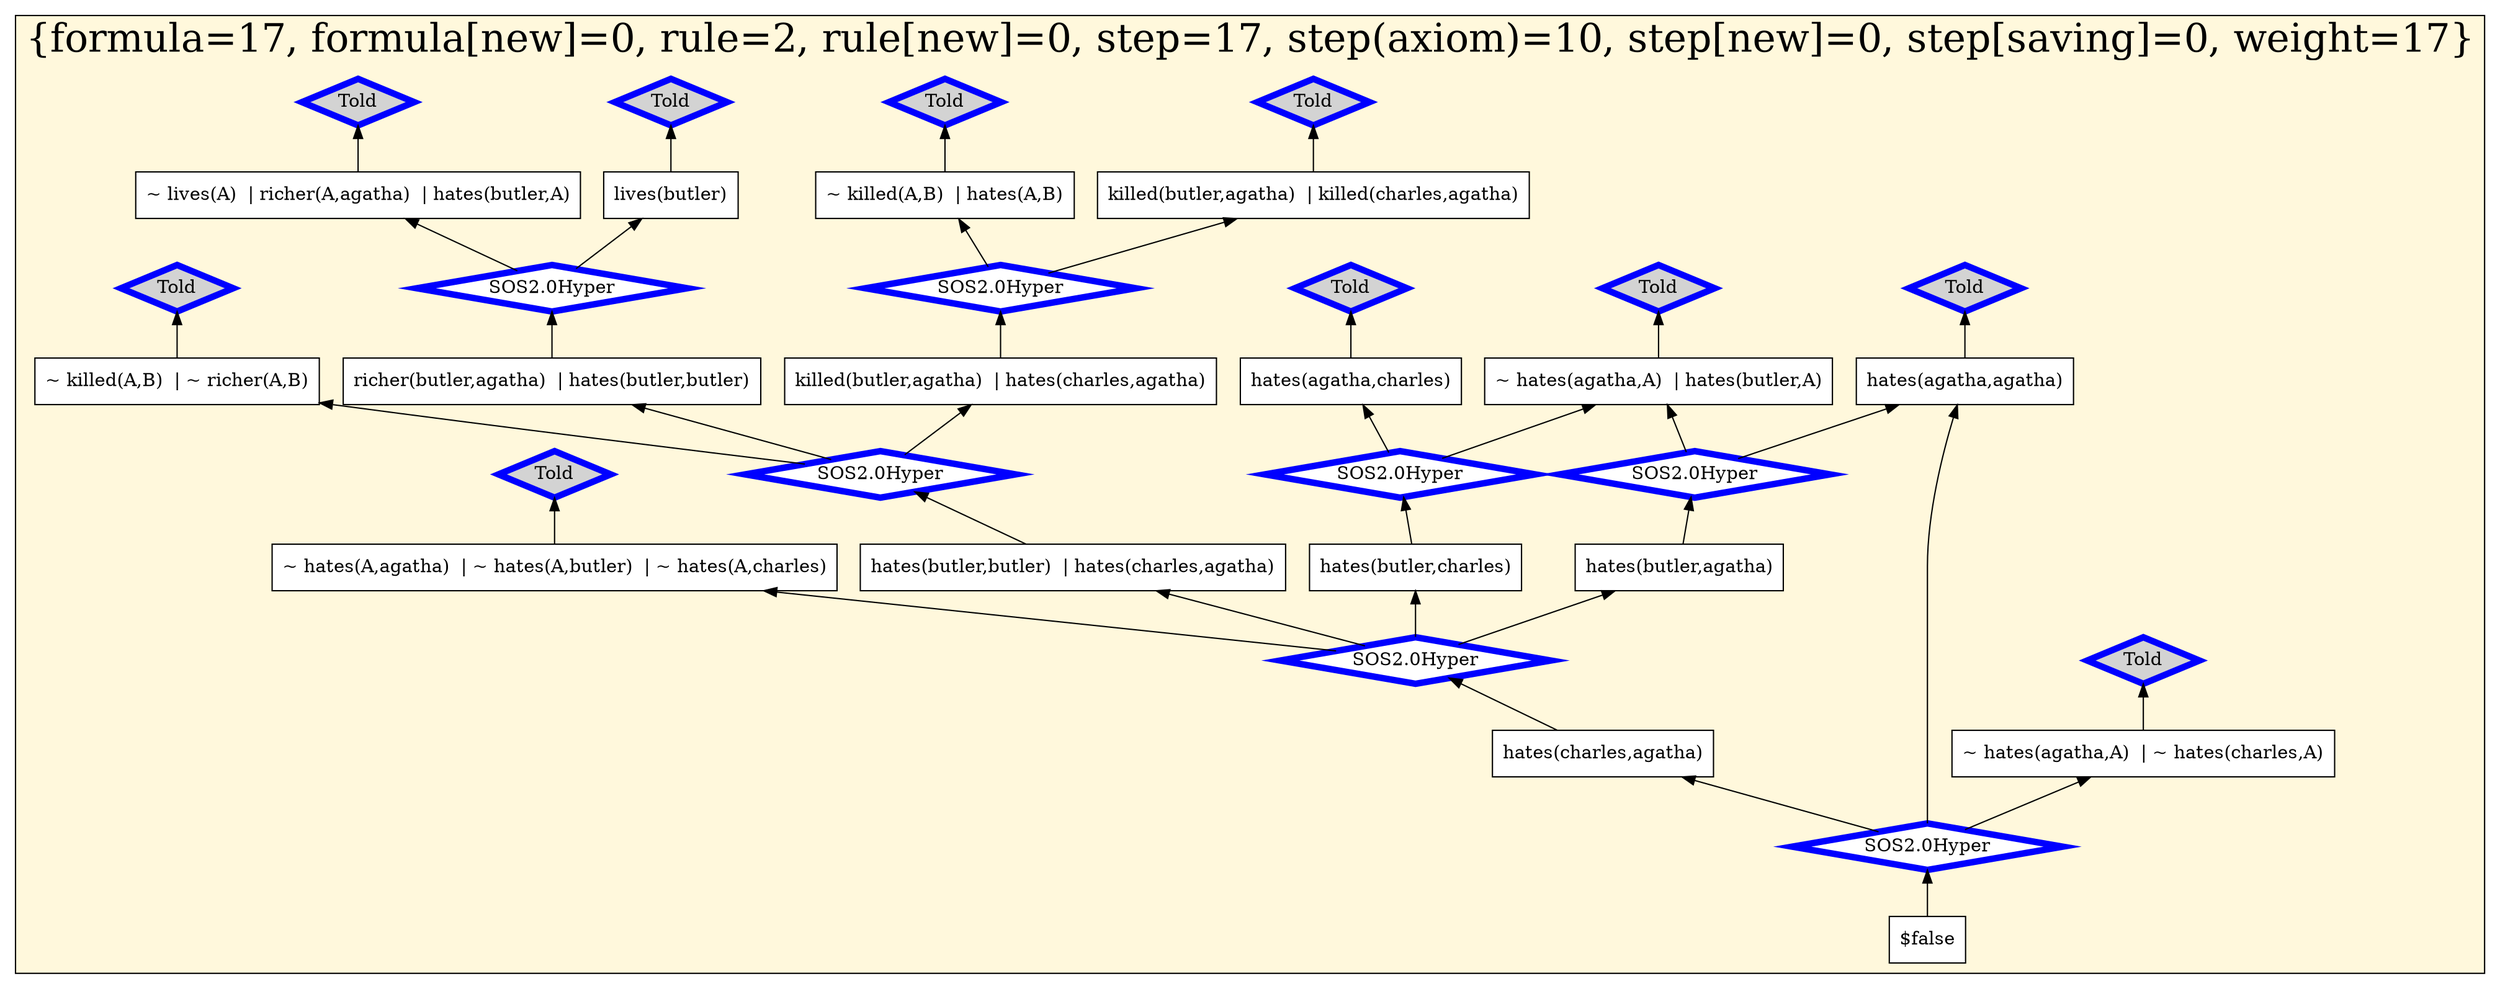 digraph g 
{ rankdir=BT;
   
  "x_95" [ URL="http://inference-web.org/proofs/tptp/Solutions/PUZ/PUZ001-1/SOS---2.0/answer.owl#ns_3_conclusion" color="black" shape="box" label="~ hates(A,agatha)  | ~ hates(A,butler)  | ~ hates(A,charles)" fillcolor="white" style="filled"  ];
  "x_483" [ URL="http://inference-web.org/proofs/tptp/Solutions/PUZ/PUZ001-1/SOS---2.0/answer.owl#ns_19_conclusion" color="black" shape="box" label="hates(butler,butler)  | hates(charles,agatha)" fillcolor="white" style="filled"  ];
  "x_187" [ URL="http://inference-web.org/proofs/tptp/Solutions/PUZ/PUZ001-1/SOS---2.0/answer.owl#ns_1_conclusion" color="black" shape="box" label="~ killed(A,B)  | ~ richer(A,B)" fillcolor="white" style="filled"  ];
  "x_268" [ URL="http://inference-web.org/proofs/tptp/Solutions/PUZ/PUZ001-1/SOS---2.0/answer.owl#ns_17_conclusion" color="black" shape="box" label="hates(butler,charles)" fillcolor="white" style="filled"  ];
  "x_90" [ URL="http://inference-web.org/proofs/tptp/Solutions/PUZ/PUZ001-1/SOS---2.0/answer.owl#ns_21_conclusion" color="black" shape="box" label="hates(charles,agatha)" fillcolor="white" style="filled"  ];
  "x_113" [ URL="http://inference-web.org/proofs/tptp/Solutions/PUZ/PUZ001-1/SOS---2.0/answer.owl#ns_15_conclusion" color="black" shape="box" label="hates(butler,agatha)" fillcolor="white" style="filled"  ];
  "x_295" [ URL="http://inference-web.org/proofs/tptp/Solutions/PUZ/PUZ001-1/SOS---2.0/answer.owl#ns_4_conclusion" color="black" shape="box" label="~ killed(A,B)  | hates(A,B)" fillcolor="white" style="filled"  ];
  "x_427" [ URL="http://inference-web.org/proofs/tptp/Solutions/PUZ/PUZ001-1/SOS---2.0/answer.owl#ns_14_conclusion" color="black" shape="box" label="richer(butler,agatha)  | hates(butler,butler)" fillcolor="white" style="filled"  ];
  "x_81" [ URL="http://inference-web.org/proofs/tptp/Solutions/PUZ/PUZ001-1/SOS---2.0/answer.owl#ns_23_conclusion" color="black" shape="box" label="$false" fillcolor="white" style="filled"  ];
  "x_134" [ URL="http://inference-web.org/proofs/tptp/Solutions/PUZ/PUZ001-1/SOS---2.0/answer.owl#ns_10_conclusion" color="black" shape="box" label="hates(agatha,agatha)" fillcolor="white" style="filled"  ];
  "x_449" [ URL="http://inference-web.org/proofs/tptp/Solutions/PUZ/PUZ001-1/SOS---2.0/answer.owl#ns_6_conclusion" color="black" shape="box" label="~ lives(A)  | richer(A,agatha)  | hates(butler,A)" fillcolor="white" style="filled"  ];
  "x_210" [ URL="http://inference-web.org/proofs/tptp/Solutions/PUZ/PUZ001-1/SOS---2.0/answer.owl#ns_2_conclusion" color="black" shape="box" label="~ hates(agatha,A)  | ~ hates(charles,A)" fillcolor="white" style="filled"  ];
  "x_356" [ URL="http://inference-web.org/proofs/tptp/Solutions/PUZ/PUZ001-1/SOS---2.0/answer.owl#ns_8_conclusion" color="black" shape="box" label="lives(butler)" fillcolor="white" style="filled"  ];
  "x_336" [ URL="http://inference-web.org/proofs/tptp/Solutions/PUZ/PUZ001-1/SOS---2.0/answer.owl#ns_11_conclusion" color="black" shape="box" label="hates(agatha,charles)" fillcolor="white" style="filled"  ];
  "x_254" [ URL="http://inference-web.org/proofs/tptp/Solutions/PUZ/PUZ001-1/SOS---2.0/answer.owl#ns_5_conclusion" color="black" shape="box" label="~ hates(agatha,A)  | hates(butler,A)" fillcolor="white" style="filled"  ];
  "x_174" [ URL="http://inference-web.org/proofs/tptp/Solutions/PUZ/PUZ001-1/SOS---2.0/answer.owl#ns_18_conclusion" color="black" shape="box" label="killed(butler,agatha)  | hates(charles,agatha)" fillcolor="white" style="filled"  ];
  "x_142" [ URL="http://inference-web.org/proofs/tptp/Solutions/PUZ/PUZ001-1/SOS---2.0/answer.owl#ns_12_conclusion" color="black" shape="box" label="killed(butler,agatha)  | killed(charles,agatha)" fillcolor="white" style="filled"  ];
  "-362a61dd:124347a9339:-6bae" [ URL="http://browser.inference-web.org/iwbrowser/BrowseNodeSet?url=http%3A%2F%2Finference-web.org%2Fproofs%2Ftptp%2FSolutions%2FPUZ%2FPUZ001-1%2FSOS---2.0%2Fanswer.owl%23ns_8" color="blue" shape="diamond" label="Told" fillcolor="lightgrey" style="filled" penwidth="5"  ];
  "x_356" -> "-362a61dd:124347a9339:-6bae";
  "-362a61dd:124347a9339:-6bca" [ URL="http://browser.inference-web.org/iwbrowser/BrowseNodeSet?url=http%3A%2F%2Finference-web.org%2Fproofs%2Ftptp%2FSolutions%2FPUZ%2FPUZ001-1%2FSOS---2.0%2Fanswer.owl%23ns_15" color="blue" shape="diamond" label="SOS2.0Hyper" fillcolor="white" style="filled" penwidth="5"  ];
  "x_113" -> "-362a61dd:124347a9339:-6bca";
  "-362a61dd:124347a9339:-6bca" -> "x_134";
  "-362a61dd:124347a9339:-6bca" -> "x_254";
  "-362a61dd:124347a9339:-6bb1" [ URL="http://browser.inference-web.org/iwbrowser/BrowseNodeSet?url=http%3A%2F%2Finference-web.org%2Fproofs%2Ftptp%2FSolutions%2FPUZ%2FPUZ001-1%2FSOS---2.0%2Fanswer.owl%23ns_6" color="blue" shape="diamond" label="Told" fillcolor="lightgrey" style="filled" penwidth="5"  ];
  "x_449" -> "-362a61dd:124347a9339:-6bb1";
  "-362a61dd:124347a9339:-6bdb" [ URL="http://browser.inference-web.org/iwbrowser/BrowseNodeSet?url=http%3A%2F%2Finference-web.org%2Fproofs%2Ftptp%2FSolutions%2FPUZ%2FPUZ001-1%2FSOS---2.0%2Fanswer.owl%23ns_2" color="blue" shape="diamond" label="Told" fillcolor="lightgrey" style="filled" penwidth="5"  ];
  "x_210" -> "-362a61dd:124347a9339:-6bdb";
  "-362a61dd:124347a9339:-6bb4" [ URL="http://browser.inference-web.org/iwbrowser/BrowseNodeSet?url=http%3A%2F%2Finference-web.org%2Fproofs%2Ftptp%2FSolutions%2FPUZ%2FPUZ001-1%2FSOS---2.0%2Fanswer.owl%23ns_14" color="blue" shape="diamond" label="SOS2.0Hyper" fillcolor="white" style="filled" penwidth="5"  ];
  "x_427" -> "-362a61dd:124347a9339:-6bb4";
  "-362a61dd:124347a9339:-6bb4" -> "x_356";
  "-362a61dd:124347a9339:-6bb4" -> "x_449";
  "-362a61dd:124347a9339:-6bc4" [ URL="http://browser.inference-web.org/iwbrowser/BrowseNodeSet?url=http%3A%2F%2Finference-web.org%2Fproofs%2Ftptp%2FSolutions%2FPUZ%2FPUZ001-1%2FSOS---2.0%2Fanswer.owl%23ns_19" color="blue" shape="diamond" label="SOS2.0Hyper" fillcolor="white" style="filled" penwidth="5"  ];
  "x_483" -> "-362a61dd:124347a9339:-6bc4";
  "-362a61dd:124347a9339:-6bc4" -> "x_174";
  "-362a61dd:124347a9339:-6bc4" -> "x_187";
  "-362a61dd:124347a9339:-6bc4" -> "x_427";
  "-362a61dd:124347a9339:-6bc0" [ URL="http://browser.inference-web.org/iwbrowser/BrowseNodeSet?url=http%3A%2F%2Finference-web.org%2Fproofs%2Ftptp%2FSolutions%2FPUZ%2FPUZ001-1%2FSOS---2.0%2Fanswer.owl%23ns_18" color="blue" shape="diamond" label="SOS2.0Hyper" fillcolor="white" style="filled" penwidth="5"  ];
  "x_174" -> "-362a61dd:124347a9339:-6bc0";
  "-362a61dd:124347a9339:-6bc0" -> "x_142";
  "-362a61dd:124347a9339:-6bc0" -> "x_295";
  "-362a61dd:124347a9339:-6bd3" [ URL="http://browser.inference-web.org/iwbrowser/BrowseNodeSet?url=http%3A%2F%2Finference-web.org%2Fproofs%2Ftptp%2FSolutions%2FPUZ%2FPUZ001-1%2FSOS---2.0%2Fanswer.owl%23ns_17" color="blue" shape="diamond" label="SOS2.0Hyper" fillcolor="white" style="filled" penwidth="5"  ];
  "x_268" -> "-362a61dd:124347a9339:-6bd3";
  "-362a61dd:124347a9339:-6bd3" -> "x_254";
  "-362a61dd:124347a9339:-6bd3" -> "x_336";
  "-362a61dd:124347a9339:-6bb7" [ URL="http://browser.inference-web.org/iwbrowser/BrowseNodeSet?url=http%3A%2F%2Finference-web.org%2Fproofs%2Ftptp%2FSolutions%2FPUZ%2FPUZ001-1%2FSOS---2.0%2Fanswer.owl%23ns_1" color="blue" shape="diamond" label="Told" fillcolor="lightgrey" style="filled" penwidth="5"  ];
  "x_187" -> "-362a61dd:124347a9339:-6bb7";
  "-362a61dd:124347a9339:-6bd0" [ URL="http://browser.inference-web.org/iwbrowser/BrowseNodeSet?url=http%3A%2F%2Finference-web.org%2Fproofs%2Ftptp%2FSolutions%2FPUZ%2FPUZ001-1%2FSOS---2.0%2Fanswer.owl%23ns_5" color="blue" shape="diamond" label="Told" fillcolor="lightgrey" style="filled" penwidth="5"  ];
  "x_254" -> "-362a61dd:124347a9339:-6bd0";
  "-362a61dd:124347a9339:-6bde" [ URL="http://browser.inference-web.org/iwbrowser/BrowseNodeSet?url=http%3A%2F%2Finference-web.org%2Fproofs%2Ftptp%2FSolutions%2FPUZ%2FPUZ001-1%2FSOS---2.0%2Fanswer.owl%23ns_10" color="blue" shape="diamond" label="Told" fillcolor="lightgrey" style="filled" penwidth="5"  ];
  "x_134" -> "-362a61dd:124347a9339:-6bde";
  "-362a61dd:124347a9339:-6bba" [ URL="http://browser.inference-web.org/iwbrowser/BrowseNodeSet?url=http%3A%2F%2Finference-web.org%2Fproofs%2Ftptp%2FSolutions%2FPUZ%2FPUZ001-1%2FSOS---2.0%2Fanswer.owl%23ns_12" color="blue" shape="diamond" label="Told" fillcolor="lightgrey" style="filled" penwidth="5"  ];
  "x_142" -> "-362a61dd:124347a9339:-6bba";
  "-362a61dd:124347a9339:-6bbd" [ URL="http://browser.inference-web.org/iwbrowser/BrowseNodeSet?url=http%3A%2F%2Finference-web.org%2Fproofs%2Ftptp%2FSolutions%2FPUZ%2FPUZ001-1%2FSOS---2.0%2Fanswer.owl%23ns_4" color="blue" shape="diamond" label="Told" fillcolor="lightgrey" style="filled" penwidth="5"  ];
  "x_295" -> "-362a61dd:124347a9339:-6bbd";
  "-362a61dd:124347a9339:-6be2" [ URL="http://browser.inference-web.org/iwbrowser/BrowseNodeSet?url=http%3A%2F%2Finference-web.org%2Fproofs%2Ftptp%2FSolutions%2FPUZ%2FPUZ001-1%2FSOS---2.0%2Fanswer.owl%23answer" color="blue" shape="diamond" label="SOS2.0Hyper" fillcolor="white" style="filled" penwidth="5"  ];
  "x_81" -> "-362a61dd:124347a9339:-6be2";
  "-362a61dd:124347a9339:-6be2" -> "x_90";
  "-362a61dd:124347a9339:-6be2" -> "x_134";
  "-362a61dd:124347a9339:-6be2" -> "x_210";
  "-362a61dd:124347a9339:-6bc7" [ URL="http://browser.inference-web.org/iwbrowser/BrowseNodeSet?url=http%3A%2F%2Finference-web.org%2Fproofs%2Ftptp%2FSolutions%2FPUZ%2FPUZ001-1%2FSOS---2.0%2Fanswer.owl%23ns_3" color="blue" shape="diamond" label="Told" fillcolor="lightgrey" style="filled" penwidth="5"  ];
  "x_95" -> "-362a61dd:124347a9339:-6bc7";
  "-362a61dd:124347a9339:-6bcd" [ URL="http://browser.inference-web.org/iwbrowser/BrowseNodeSet?url=http%3A%2F%2Finference-web.org%2Fproofs%2Ftptp%2FSolutions%2FPUZ%2FPUZ001-1%2FSOS---2.0%2Fanswer.owl%23ns_11" color="blue" shape="diamond" label="Told" fillcolor="lightgrey" style="filled" penwidth="5"  ];
  "x_336" -> "-362a61dd:124347a9339:-6bcd";
  "-362a61dd:124347a9339:-6bd8" [ URL="http://browser.inference-web.org/iwbrowser/BrowseNodeSet?url=http%3A%2F%2Finference-web.org%2Fproofs%2Ftptp%2FSolutions%2FPUZ%2FPUZ001-1%2FSOS---2.0%2Fanswer.owl%23ns_21" color="blue" shape="diamond" label="SOS2.0Hyper" fillcolor="white" style="filled" penwidth="5"  ];
  "x_90" -> "-362a61dd:124347a9339:-6bd8";
  "-362a61dd:124347a9339:-6bd8" -> "x_95";
  "-362a61dd:124347a9339:-6bd8" -> "x_113";
  "-362a61dd:124347a9339:-6bd8" -> "x_268";
  "-362a61dd:124347a9339:-6bd8" -> "x_483";
  
 subgraph cluster_opt 
{ labelloc=b label="{formula=17, formula[new]=0, rule=2, rule[new]=0, step=17, step(axiom)=10, step[new]=0, step[saving]=0, weight=17}" 
 fontsize=30 fillcolor=cornsilk style=filled 
  x_174 ; x_142 ; x_336 ; x_134 ; x_254 ; x_356 ; x_187 ; x_427 ; x_81 ; x_113 ; x_295 ; x_95 ; x_268 ; x_483 ; x_210 ; x_449 ; x_90 ; "-362a61dd:124347a9339:-6bae" ;
 "-362a61dd:124347a9339:-6bca" ;
 "-362a61dd:124347a9339:-6bb1" ;
 "-362a61dd:124347a9339:-6bdb" ;
 "-362a61dd:124347a9339:-6bb4" ;
 "-362a61dd:124347a9339:-6bc4" ;
 "-362a61dd:124347a9339:-6bc0" ;
 "-362a61dd:124347a9339:-6bd3" ;
 "-362a61dd:124347a9339:-6bb7" ;
 "-362a61dd:124347a9339:-6bd0" ;
 "-362a61dd:124347a9339:-6bde" ;
 "-362a61dd:124347a9339:-6bba" ;
 "-362a61dd:124347a9339:-6bbd" ;
 "-362a61dd:124347a9339:-6bcd" ;
 "-362a61dd:124347a9339:-6bc7" ;
 "-362a61dd:124347a9339:-6be2" ;
 "-362a61dd:124347a9339:-6bd8" ;
 
}
 
}
